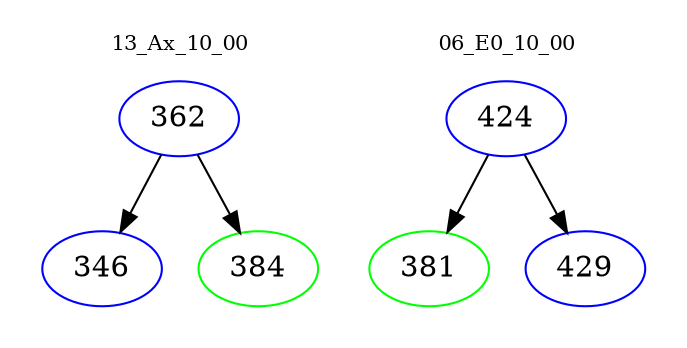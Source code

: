 digraph{
subgraph cluster_0 {
color = white
label = "13_Ax_10_00";
fontsize=10;
T0_362 [label="362", color="blue"]
T0_362 -> T0_346 [color="black"]
T0_346 [label="346", color="blue"]
T0_362 -> T0_384 [color="black"]
T0_384 [label="384", color="green"]
}
subgraph cluster_1 {
color = white
label = "06_E0_10_00";
fontsize=10;
T1_424 [label="424", color="blue"]
T1_424 -> T1_381 [color="black"]
T1_381 [label="381", color="green"]
T1_424 -> T1_429 [color="black"]
T1_429 [label="429", color="blue"]
}
}
